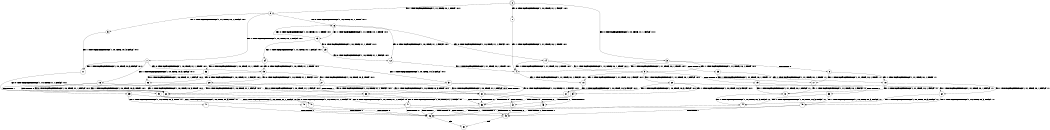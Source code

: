 digraph BCG {
size = "7, 10.5";
center = TRUE;
node [shape = circle];
0 [peripheries = 2];
0 -> 1 [label = "EX !0 !ATOMIC_EXCH_BRANCH (1, +0, TRUE, +1, 1, FALSE) !:0:1:"];
0 -> 2 [label = "EX !1 !ATOMIC_EXCH_BRANCH (1, +1, TRUE, +0, 1, TRUE) !:0:1:"];
0 -> 3 [label = "EX !0 !ATOMIC_EXCH_BRANCH (1, +0, TRUE, +1, 1, FALSE) !:0:1:"];
1 -> 4 [label = "EX !1 !ATOMIC_EXCH_BRANCH (1, +1, TRUE, +0, 1, TRUE) !:0:1:"];
2 -> 5 [label = "EX !1 !ATOMIC_EXCH_BRANCH (1, +1, TRUE, +0, 1, FALSE) !:0:1:"];
2 -> 6 [label = "EX !0 !ATOMIC_EXCH_BRANCH (1, +0, TRUE, +1, 1, TRUE) !:0:1:"];
2 -> 7 [label = "EX !1 !ATOMIC_EXCH_BRANCH (1, +1, TRUE, +0, 1, FALSE) !:0:1:"];
3 -> 4 [label = "EX !1 !ATOMIC_EXCH_BRANCH (1, +1, TRUE, +0, 1, TRUE) !:0:1:"];
3 -> 8 [label = "TERMINATE !0"];
3 -> 9 [label = "EX !1 !ATOMIC_EXCH_BRANCH (1, +1, TRUE, +0, 1, TRUE) !:0:1:"];
4 -> 10 [label = "EX !1 !ATOMIC_EXCH_BRANCH (1, +1, TRUE, +0, 1, FALSE) !:0:1:"];
5 -> 11 [label = "EX !1 !ATOMIC_EXCH_BRANCH (1, +0, TRUE, +0, 3, FALSE) !:0:1:"];
6 -> 12 [label = "EX !0 !ATOMIC_EXCH_BRANCH (1, +0, TRUE, +1, 1, FALSE) !:0:1:"];
6 -> 13 [label = "EX !1 !ATOMIC_EXCH_BRANCH (1, +1, TRUE, +0, 1, TRUE) !:0:1:"];
6 -> 14 [label = "EX !0 !ATOMIC_EXCH_BRANCH (1, +0, TRUE, +1, 1, FALSE) !:0:1:"];
7 -> 11 [label = "EX !1 !ATOMIC_EXCH_BRANCH (1, +0, TRUE, +0, 3, FALSE) !:0:1:"];
7 -> 15 [label = "EX !0 !ATOMIC_EXCH_BRANCH (1, +0, TRUE, +1, 1, TRUE) !:0:1:"];
7 -> 16 [label = "EX !1 !ATOMIC_EXCH_BRANCH (1, +0, TRUE, +0, 3, FALSE) !:0:1:"];
8 -> 17 [label = "EX !1 !ATOMIC_EXCH_BRANCH (1, +1, TRUE, +0, 1, TRUE) !:1:"];
8 -> 18 [label = "EX !1 !ATOMIC_EXCH_BRANCH (1, +1, TRUE, +0, 1, TRUE) !:1:"];
9 -> 10 [label = "EX !1 !ATOMIC_EXCH_BRANCH (1, +1, TRUE, +0, 1, FALSE) !:0:1:"];
9 -> 19 [label = "TERMINATE !0"];
9 -> 20 [label = "EX !1 !ATOMIC_EXCH_BRANCH (1, +1, TRUE, +0, 1, FALSE) !:0:1:"];
10 -> 21 [label = "EX !1 !ATOMIC_EXCH_BRANCH (1, +0, TRUE, +0, 3, FALSE) !:0:1:"];
11 -> 22 [label = "EX !0 !ATOMIC_EXCH_BRANCH (1, +0, TRUE, +1, 1, FALSE) !:0:1:"];
12 -> 4 [label = "EX !1 !ATOMIC_EXCH_BRANCH (1, +1, TRUE, +0, 1, TRUE) !:0:1:"];
13 -> 23 [label = "EX !0 !ATOMIC_EXCH_BRANCH (1, +0, TRUE, +1, 1, TRUE) !:0:1:"];
13 -> 24 [label = "EX !1 !ATOMIC_EXCH_BRANCH (1, +1, TRUE, +0, 1, FALSE) !:0:1:"];
13 -> 6 [label = "EX !0 !ATOMIC_EXCH_BRANCH (1, +0, TRUE, +1, 1, TRUE) !:0:1:"];
14 -> 4 [label = "EX !1 !ATOMIC_EXCH_BRANCH (1, +1, TRUE, +0, 1, TRUE) !:0:1:"];
14 -> 25 [label = "TERMINATE !0"];
14 -> 9 [label = "EX !1 !ATOMIC_EXCH_BRANCH (1, +1, TRUE, +0, 1, TRUE) !:0:1:"];
15 -> 26 [label = "EX !0 !ATOMIC_EXCH_BRANCH (1, +0, TRUE, +1, 1, FALSE) !:0:1:"];
15 -> 27 [label = "EX !1 !ATOMIC_EXCH_BRANCH (1, +0, TRUE, +0, 3, TRUE) !:0:1:"];
15 -> 28 [label = "EX !0 !ATOMIC_EXCH_BRANCH (1, +0, TRUE, +1, 1, FALSE) !:0:1:"];
16 -> 22 [label = "EX !0 !ATOMIC_EXCH_BRANCH (1, +0, TRUE, +1, 1, FALSE) !:0:1:"];
16 -> 29 [label = "TERMINATE !1"];
16 -> 30 [label = "EX !0 !ATOMIC_EXCH_BRANCH (1, +0, TRUE, +1, 1, FALSE) !:0:1:"];
17 -> 31 [label = "EX !1 !ATOMIC_EXCH_BRANCH (1, +1, TRUE, +0, 1, FALSE) !:1:"];
18 -> 31 [label = "EX !1 !ATOMIC_EXCH_BRANCH (1, +1, TRUE, +0, 1, FALSE) !:1:"];
18 -> 32 [label = "EX !1 !ATOMIC_EXCH_BRANCH (1, +1, TRUE, +0, 1, FALSE) !:1:"];
19 -> 31 [label = "EX !1 !ATOMIC_EXCH_BRANCH (1, +1, TRUE, +0, 1, FALSE) !:1:"];
19 -> 32 [label = "EX !1 !ATOMIC_EXCH_BRANCH (1, +1, TRUE, +0, 1, FALSE) !:1:"];
20 -> 21 [label = "EX !1 !ATOMIC_EXCH_BRANCH (1, +0, TRUE, +0, 3, FALSE) !:0:1:"];
20 -> 33 [label = "TERMINATE !0"];
20 -> 34 [label = "EX !1 !ATOMIC_EXCH_BRANCH (1, +0, TRUE, +0, 3, FALSE) !:0:1:"];
21 -> 35 [label = "TERMINATE !0"];
22 -> 35 [label = "TERMINATE !0"];
23 -> 12 [label = "EX !0 !ATOMIC_EXCH_BRANCH (1, +0, TRUE, +1, 1, FALSE) !:0:1:"];
24 -> 36 [label = "EX !0 !ATOMIC_EXCH_BRANCH (1, +0, TRUE, +1, 1, TRUE) !:0:1:"];
24 -> 37 [label = "EX !1 !ATOMIC_EXCH_BRANCH (1, +0, TRUE, +0, 3, FALSE) !:0:1:"];
24 -> 15 [label = "EX !0 !ATOMIC_EXCH_BRANCH (1, +0, TRUE, +1, 1, TRUE) !:0:1:"];
25 -> 17 [label = "EX !1 !ATOMIC_EXCH_BRANCH (1, +1, TRUE, +0, 1, TRUE) !:1:"];
25 -> 18 [label = "EX !1 !ATOMIC_EXCH_BRANCH (1, +1, TRUE, +0, 1, TRUE) !:1:"];
26 -> 22 [label = "EX !1 !ATOMIC_EXCH_BRANCH (1, +0, TRUE, +0, 3, TRUE) !:0:1:"];
27 -> 22 [label = "EX !0 !ATOMIC_EXCH_BRANCH (1, +0, TRUE, +1, 1, FALSE) !:0:1:"];
27 -> 38 [label = "TERMINATE !1"];
27 -> 30 [label = "EX !0 !ATOMIC_EXCH_BRANCH (1, +0, TRUE, +1, 1, FALSE) !:0:1:"];
28 -> 22 [label = "EX !1 !ATOMIC_EXCH_BRANCH (1, +0, TRUE, +0, 3, TRUE) !:0:1:"];
28 -> 39 [label = "TERMINATE !0"];
28 -> 30 [label = "EX !1 !ATOMIC_EXCH_BRANCH (1, +0, TRUE, +0, 3, TRUE) !:0:1:"];
29 -> 40 [label = "EX !0 !ATOMIC_EXCH_BRANCH (1, +0, TRUE, +1, 1, FALSE) !:0:"];
29 -> 41 [label = "EX !0 !ATOMIC_EXCH_BRANCH (1, +0, TRUE, +1, 1, FALSE) !:0:"];
30 -> 35 [label = "TERMINATE !0"];
30 -> 42 [label = "TERMINATE !1"];
30 -> 43 [label = "TERMINATE !0"];
31 -> 44 [label = "EX !1 !ATOMIC_EXCH_BRANCH (1, +0, TRUE, +0, 3, FALSE) !:1:"];
32 -> 44 [label = "EX !1 !ATOMIC_EXCH_BRANCH (1, +0, TRUE, +0, 3, FALSE) !:1:"];
32 -> 45 [label = "EX !1 !ATOMIC_EXCH_BRANCH (1, +0, TRUE, +0, 3, FALSE) !:1:"];
33 -> 44 [label = "EX !1 !ATOMIC_EXCH_BRANCH (1, +0, TRUE, +0, 3, FALSE) !:1:"];
33 -> 45 [label = "EX !1 !ATOMIC_EXCH_BRANCH (1, +0, TRUE, +0, 3, FALSE) !:1:"];
34 -> 35 [label = "TERMINATE !0"];
34 -> 42 [label = "TERMINATE !1"];
34 -> 43 [label = "TERMINATE !0"];
35 -> 46 [label = "TERMINATE !1"];
36 -> 26 [label = "EX !0 !ATOMIC_EXCH_BRANCH (1, +0, TRUE, +1, 1, FALSE) !:0:1:"];
37 -> 22 [label = "EX !0 !ATOMIC_EXCH_BRANCH (1, +0, TRUE, +1, 1, FALSE) !:0:1:"];
37 -> 38 [label = "TERMINATE !1"];
37 -> 30 [label = "EX !0 !ATOMIC_EXCH_BRANCH (1, +0, TRUE, +1, 1, FALSE) !:0:1:"];
38 -> 40 [label = "EX !0 !ATOMIC_EXCH_BRANCH (1, +0, TRUE, +1, 1, FALSE) !:0:"];
38 -> 41 [label = "EX !0 !ATOMIC_EXCH_BRANCH (1, +0, TRUE, +1, 1, FALSE) !:0:"];
39 -> 47 [label = "EX !1 !ATOMIC_EXCH_BRANCH (1, +0, TRUE, +0, 3, TRUE) !:1:"];
39 -> 48 [label = "EX !1 !ATOMIC_EXCH_BRANCH (1, +0, TRUE, +0, 3, TRUE) !:1:"];
40 -> 46 [label = "TERMINATE !0"];
41 -> 46 [label = "TERMINATE !0"];
41 -> 49 [label = "TERMINATE !0"];
42 -> 46 [label = "TERMINATE !0"];
42 -> 49 [label = "TERMINATE !0"];
43 -> 46 [label = "TERMINATE !1"];
43 -> 49 [label = "TERMINATE !1"];
44 -> 46 [label = "TERMINATE !1"];
45 -> 46 [label = "TERMINATE !1"];
45 -> 49 [label = "TERMINATE !1"];
46 -> 50 [label = "exit"];
47 -> 46 [label = "TERMINATE !1"];
48 -> 46 [label = "TERMINATE !1"];
48 -> 49 [label = "TERMINATE !1"];
49 -> 50 [label = "exit"];
}
